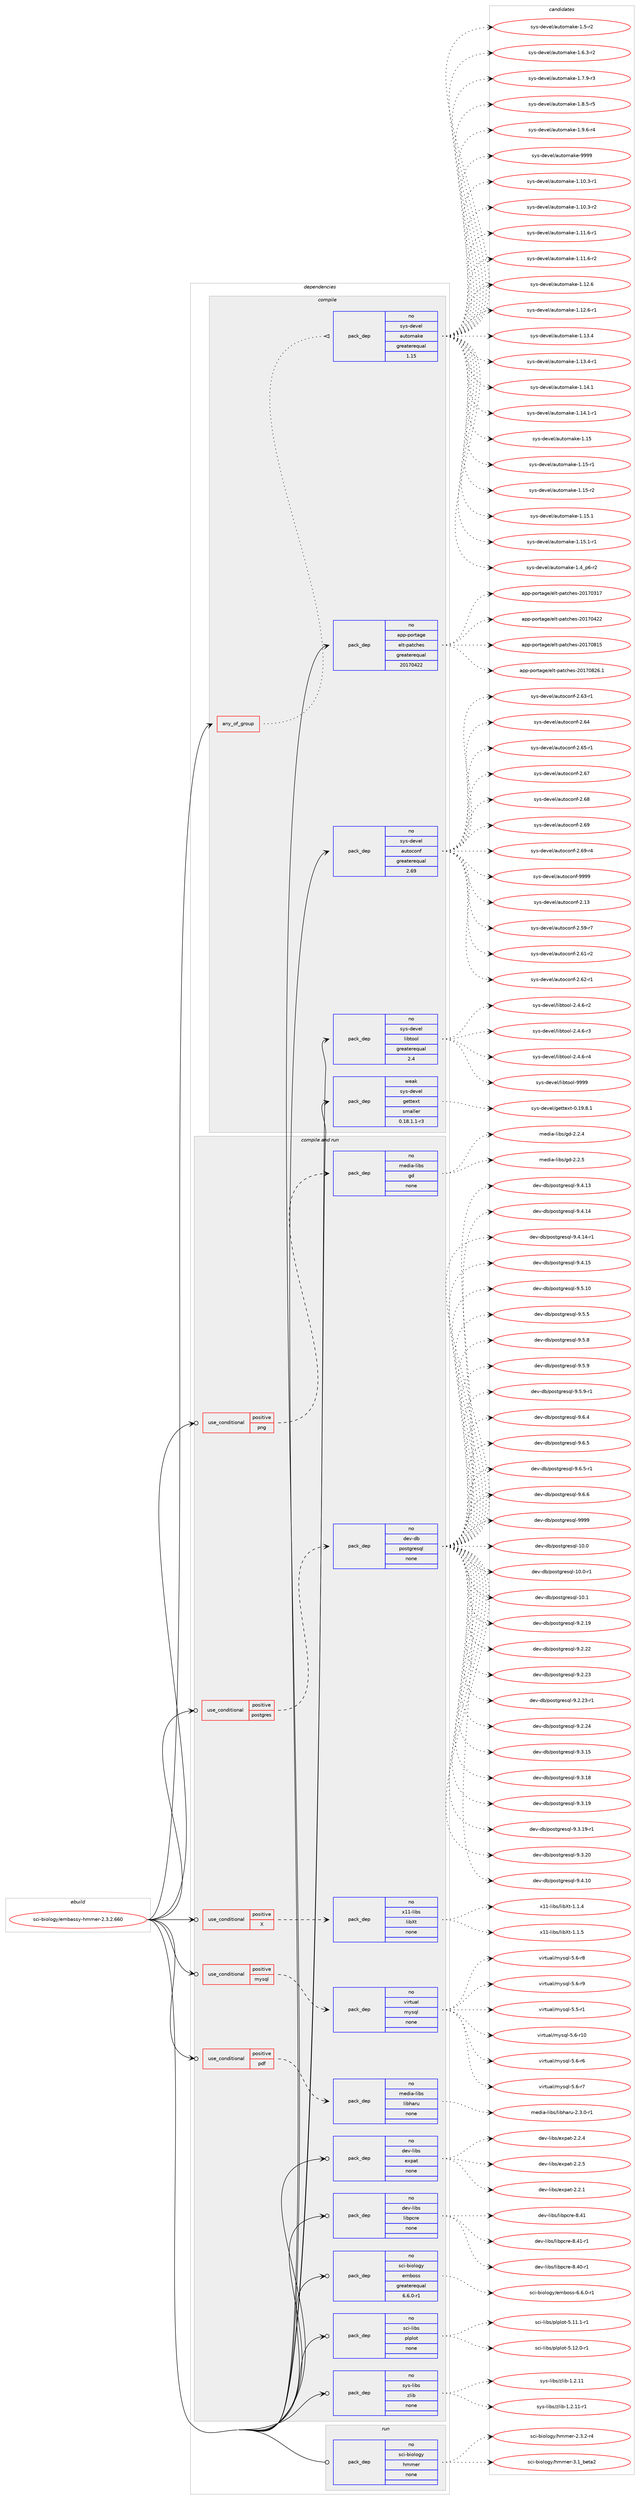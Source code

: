 digraph prolog {

# *************
# Graph options
# *************

newrank=true;
concentrate=true;
compound=true;
graph [rankdir=LR,fontname=Helvetica,fontsize=10,ranksep=1.5];#, ranksep=2.5, nodesep=0.2];
edge  [arrowhead=vee];
node  [fontname=Helvetica,fontsize=10];

# **********
# The ebuild
# **********

subgraph cluster_leftcol {
color=gray;
rank=same;
label=<<i>ebuild</i>>;
id [label="sci-biology/embassy-hmmer-2.3.2.660", color=red, width=4, href="../sci-biology/embassy-hmmer-2.3.2.660.svg"];
}

# ****************
# The dependencies
# ****************

subgraph cluster_midcol {
color=gray;
label=<<i>dependencies</i>>;
subgraph cluster_compile {
fillcolor="#eeeeee";
style=filled;
label=<<i>compile</i>>;
subgraph any7452 {
dependency444617 [label=<<TABLE BORDER="0" CELLBORDER="1" CELLSPACING="0" CELLPADDING="4"><TR><TD CELLPADDING="10">any_of_group</TD></TR></TABLE>>, shape=none, color=red];subgraph pack327618 {
dependency444618 [label=<<TABLE BORDER="0" CELLBORDER="1" CELLSPACING="0" CELLPADDING="4" WIDTH="220"><TR><TD ROWSPAN="6" CELLPADDING="30">pack_dep</TD></TR><TR><TD WIDTH="110">no</TD></TR><TR><TD>sys-devel</TD></TR><TR><TD>automake</TD></TR><TR><TD>greaterequal</TD></TR><TR><TD>1.15</TD></TR></TABLE>>, shape=none, color=blue];
}
dependency444617:e -> dependency444618:w [weight=20,style="dotted",arrowhead="oinv"];
}
id:e -> dependency444617:w [weight=20,style="solid",arrowhead="vee"];
subgraph pack327619 {
dependency444619 [label=<<TABLE BORDER="0" CELLBORDER="1" CELLSPACING="0" CELLPADDING="4" WIDTH="220"><TR><TD ROWSPAN="6" CELLPADDING="30">pack_dep</TD></TR><TR><TD WIDTH="110">no</TD></TR><TR><TD>app-portage</TD></TR><TR><TD>elt-patches</TD></TR><TR><TD>greaterequal</TD></TR><TR><TD>20170422</TD></TR></TABLE>>, shape=none, color=blue];
}
id:e -> dependency444619:w [weight=20,style="solid",arrowhead="vee"];
subgraph pack327620 {
dependency444620 [label=<<TABLE BORDER="0" CELLBORDER="1" CELLSPACING="0" CELLPADDING="4" WIDTH="220"><TR><TD ROWSPAN="6" CELLPADDING="30">pack_dep</TD></TR><TR><TD WIDTH="110">no</TD></TR><TR><TD>sys-devel</TD></TR><TR><TD>autoconf</TD></TR><TR><TD>greaterequal</TD></TR><TR><TD>2.69</TD></TR></TABLE>>, shape=none, color=blue];
}
id:e -> dependency444620:w [weight=20,style="solid",arrowhead="vee"];
subgraph pack327621 {
dependency444621 [label=<<TABLE BORDER="0" CELLBORDER="1" CELLSPACING="0" CELLPADDING="4" WIDTH="220"><TR><TD ROWSPAN="6" CELLPADDING="30">pack_dep</TD></TR><TR><TD WIDTH="110">no</TD></TR><TR><TD>sys-devel</TD></TR><TR><TD>libtool</TD></TR><TR><TD>greaterequal</TD></TR><TR><TD>2.4</TD></TR></TABLE>>, shape=none, color=blue];
}
id:e -> dependency444621:w [weight=20,style="solid",arrowhead="vee"];
subgraph pack327622 {
dependency444622 [label=<<TABLE BORDER="0" CELLBORDER="1" CELLSPACING="0" CELLPADDING="4" WIDTH="220"><TR><TD ROWSPAN="6" CELLPADDING="30">pack_dep</TD></TR><TR><TD WIDTH="110">weak</TD></TR><TR><TD>sys-devel</TD></TR><TR><TD>gettext</TD></TR><TR><TD>smaller</TD></TR><TR><TD>0.18.1.1-r3</TD></TR></TABLE>>, shape=none, color=blue];
}
id:e -> dependency444622:w [weight=20,style="solid",arrowhead="vee"];
}
subgraph cluster_compileandrun {
fillcolor="#eeeeee";
style=filled;
label=<<i>compile and run</i>>;
subgraph cond109305 {
dependency444623 [label=<<TABLE BORDER="0" CELLBORDER="1" CELLSPACING="0" CELLPADDING="4"><TR><TD ROWSPAN="3" CELLPADDING="10">use_conditional</TD></TR><TR><TD>positive</TD></TR><TR><TD>X</TD></TR></TABLE>>, shape=none, color=red];
subgraph pack327623 {
dependency444624 [label=<<TABLE BORDER="0" CELLBORDER="1" CELLSPACING="0" CELLPADDING="4" WIDTH="220"><TR><TD ROWSPAN="6" CELLPADDING="30">pack_dep</TD></TR><TR><TD WIDTH="110">no</TD></TR><TR><TD>x11-libs</TD></TR><TR><TD>libXt</TD></TR><TR><TD>none</TD></TR><TR><TD></TD></TR></TABLE>>, shape=none, color=blue];
}
dependency444623:e -> dependency444624:w [weight=20,style="dashed",arrowhead="vee"];
}
id:e -> dependency444623:w [weight=20,style="solid",arrowhead="odotvee"];
subgraph cond109306 {
dependency444625 [label=<<TABLE BORDER="0" CELLBORDER="1" CELLSPACING="0" CELLPADDING="4"><TR><TD ROWSPAN="3" CELLPADDING="10">use_conditional</TD></TR><TR><TD>positive</TD></TR><TR><TD>mysql</TD></TR></TABLE>>, shape=none, color=red];
subgraph pack327624 {
dependency444626 [label=<<TABLE BORDER="0" CELLBORDER="1" CELLSPACING="0" CELLPADDING="4" WIDTH="220"><TR><TD ROWSPAN="6" CELLPADDING="30">pack_dep</TD></TR><TR><TD WIDTH="110">no</TD></TR><TR><TD>virtual</TD></TR><TR><TD>mysql</TD></TR><TR><TD>none</TD></TR><TR><TD></TD></TR></TABLE>>, shape=none, color=blue];
}
dependency444625:e -> dependency444626:w [weight=20,style="dashed",arrowhead="vee"];
}
id:e -> dependency444625:w [weight=20,style="solid",arrowhead="odotvee"];
subgraph cond109307 {
dependency444627 [label=<<TABLE BORDER="0" CELLBORDER="1" CELLSPACING="0" CELLPADDING="4"><TR><TD ROWSPAN="3" CELLPADDING="10">use_conditional</TD></TR><TR><TD>positive</TD></TR><TR><TD>pdf</TD></TR></TABLE>>, shape=none, color=red];
subgraph pack327625 {
dependency444628 [label=<<TABLE BORDER="0" CELLBORDER="1" CELLSPACING="0" CELLPADDING="4" WIDTH="220"><TR><TD ROWSPAN="6" CELLPADDING="30">pack_dep</TD></TR><TR><TD WIDTH="110">no</TD></TR><TR><TD>media-libs</TD></TR><TR><TD>libharu</TD></TR><TR><TD>none</TD></TR><TR><TD></TD></TR></TABLE>>, shape=none, color=blue];
}
dependency444627:e -> dependency444628:w [weight=20,style="dashed",arrowhead="vee"];
}
id:e -> dependency444627:w [weight=20,style="solid",arrowhead="odotvee"];
subgraph cond109308 {
dependency444629 [label=<<TABLE BORDER="0" CELLBORDER="1" CELLSPACING="0" CELLPADDING="4"><TR><TD ROWSPAN="3" CELLPADDING="10">use_conditional</TD></TR><TR><TD>positive</TD></TR><TR><TD>png</TD></TR></TABLE>>, shape=none, color=red];
subgraph pack327626 {
dependency444630 [label=<<TABLE BORDER="0" CELLBORDER="1" CELLSPACING="0" CELLPADDING="4" WIDTH="220"><TR><TD ROWSPAN="6" CELLPADDING="30">pack_dep</TD></TR><TR><TD WIDTH="110">no</TD></TR><TR><TD>media-libs</TD></TR><TR><TD>gd</TD></TR><TR><TD>none</TD></TR><TR><TD></TD></TR></TABLE>>, shape=none, color=blue];
}
dependency444629:e -> dependency444630:w [weight=20,style="dashed",arrowhead="vee"];
}
id:e -> dependency444629:w [weight=20,style="solid",arrowhead="odotvee"];
subgraph cond109309 {
dependency444631 [label=<<TABLE BORDER="0" CELLBORDER="1" CELLSPACING="0" CELLPADDING="4"><TR><TD ROWSPAN="3" CELLPADDING="10">use_conditional</TD></TR><TR><TD>positive</TD></TR><TR><TD>postgres</TD></TR></TABLE>>, shape=none, color=red];
subgraph pack327627 {
dependency444632 [label=<<TABLE BORDER="0" CELLBORDER="1" CELLSPACING="0" CELLPADDING="4" WIDTH="220"><TR><TD ROWSPAN="6" CELLPADDING="30">pack_dep</TD></TR><TR><TD WIDTH="110">no</TD></TR><TR><TD>dev-db</TD></TR><TR><TD>postgresql</TD></TR><TR><TD>none</TD></TR><TR><TD></TD></TR></TABLE>>, shape=none, color=blue];
}
dependency444631:e -> dependency444632:w [weight=20,style="dashed",arrowhead="vee"];
}
id:e -> dependency444631:w [weight=20,style="solid",arrowhead="odotvee"];
subgraph pack327628 {
dependency444633 [label=<<TABLE BORDER="0" CELLBORDER="1" CELLSPACING="0" CELLPADDING="4" WIDTH="220"><TR><TD ROWSPAN="6" CELLPADDING="30">pack_dep</TD></TR><TR><TD WIDTH="110">no</TD></TR><TR><TD>dev-libs</TD></TR><TR><TD>expat</TD></TR><TR><TD>none</TD></TR><TR><TD></TD></TR></TABLE>>, shape=none, color=blue];
}
id:e -> dependency444633:w [weight=20,style="solid",arrowhead="odotvee"];
subgraph pack327629 {
dependency444634 [label=<<TABLE BORDER="0" CELLBORDER="1" CELLSPACING="0" CELLPADDING="4" WIDTH="220"><TR><TD ROWSPAN="6" CELLPADDING="30">pack_dep</TD></TR><TR><TD WIDTH="110">no</TD></TR><TR><TD>dev-libs</TD></TR><TR><TD>libpcre</TD></TR><TR><TD>none</TD></TR><TR><TD></TD></TR></TABLE>>, shape=none, color=blue];
}
id:e -> dependency444634:w [weight=20,style="solid",arrowhead="odotvee"];
subgraph pack327630 {
dependency444635 [label=<<TABLE BORDER="0" CELLBORDER="1" CELLSPACING="0" CELLPADDING="4" WIDTH="220"><TR><TD ROWSPAN="6" CELLPADDING="30">pack_dep</TD></TR><TR><TD WIDTH="110">no</TD></TR><TR><TD>sci-biology</TD></TR><TR><TD>emboss</TD></TR><TR><TD>greaterequal</TD></TR><TR><TD>6.6.0-r1</TD></TR></TABLE>>, shape=none, color=blue];
}
id:e -> dependency444635:w [weight=20,style="solid",arrowhead="odotvee"];
subgraph pack327631 {
dependency444636 [label=<<TABLE BORDER="0" CELLBORDER="1" CELLSPACING="0" CELLPADDING="4" WIDTH="220"><TR><TD ROWSPAN="6" CELLPADDING="30">pack_dep</TD></TR><TR><TD WIDTH="110">no</TD></TR><TR><TD>sci-libs</TD></TR><TR><TD>plplot</TD></TR><TR><TD>none</TD></TR><TR><TD></TD></TR></TABLE>>, shape=none, color=blue];
}
id:e -> dependency444636:w [weight=20,style="solid",arrowhead="odotvee"];
subgraph pack327632 {
dependency444637 [label=<<TABLE BORDER="0" CELLBORDER="1" CELLSPACING="0" CELLPADDING="4" WIDTH="220"><TR><TD ROWSPAN="6" CELLPADDING="30">pack_dep</TD></TR><TR><TD WIDTH="110">no</TD></TR><TR><TD>sys-libs</TD></TR><TR><TD>zlib</TD></TR><TR><TD>none</TD></TR><TR><TD></TD></TR></TABLE>>, shape=none, color=blue];
}
id:e -> dependency444637:w [weight=20,style="solid",arrowhead="odotvee"];
}
subgraph cluster_run {
fillcolor="#eeeeee";
style=filled;
label=<<i>run</i>>;
subgraph pack327633 {
dependency444638 [label=<<TABLE BORDER="0" CELLBORDER="1" CELLSPACING="0" CELLPADDING="4" WIDTH="220"><TR><TD ROWSPAN="6" CELLPADDING="30">pack_dep</TD></TR><TR><TD WIDTH="110">no</TD></TR><TR><TD>sci-biology</TD></TR><TR><TD>hmmer</TD></TR><TR><TD>none</TD></TR><TR><TD></TD></TR></TABLE>>, shape=none, color=blue];
}
id:e -> dependency444638:w [weight=20,style="solid",arrowhead="odot"];
}
}

# **************
# The candidates
# **************

subgraph cluster_choices {
rank=same;
color=gray;
label=<<i>candidates</i>>;

subgraph choice327618 {
color=black;
nodesep=1;
choice11512111545100101118101108479711711611110997107101454946494846514511449 [label="sys-devel/automake-1.10.3-r1", color=red, width=4,href="../sys-devel/automake-1.10.3-r1.svg"];
choice11512111545100101118101108479711711611110997107101454946494846514511450 [label="sys-devel/automake-1.10.3-r2", color=red, width=4,href="../sys-devel/automake-1.10.3-r2.svg"];
choice11512111545100101118101108479711711611110997107101454946494946544511449 [label="sys-devel/automake-1.11.6-r1", color=red, width=4,href="../sys-devel/automake-1.11.6-r1.svg"];
choice11512111545100101118101108479711711611110997107101454946494946544511450 [label="sys-devel/automake-1.11.6-r2", color=red, width=4,href="../sys-devel/automake-1.11.6-r2.svg"];
choice1151211154510010111810110847971171161111099710710145494649504654 [label="sys-devel/automake-1.12.6", color=red, width=4,href="../sys-devel/automake-1.12.6.svg"];
choice11512111545100101118101108479711711611110997107101454946495046544511449 [label="sys-devel/automake-1.12.6-r1", color=red, width=4,href="../sys-devel/automake-1.12.6-r1.svg"];
choice1151211154510010111810110847971171161111099710710145494649514652 [label="sys-devel/automake-1.13.4", color=red, width=4,href="../sys-devel/automake-1.13.4.svg"];
choice11512111545100101118101108479711711611110997107101454946495146524511449 [label="sys-devel/automake-1.13.4-r1", color=red, width=4,href="../sys-devel/automake-1.13.4-r1.svg"];
choice1151211154510010111810110847971171161111099710710145494649524649 [label="sys-devel/automake-1.14.1", color=red, width=4,href="../sys-devel/automake-1.14.1.svg"];
choice11512111545100101118101108479711711611110997107101454946495246494511449 [label="sys-devel/automake-1.14.1-r1", color=red, width=4,href="../sys-devel/automake-1.14.1-r1.svg"];
choice115121115451001011181011084797117116111109971071014549464953 [label="sys-devel/automake-1.15", color=red, width=4,href="../sys-devel/automake-1.15.svg"];
choice1151211154510010111810110847971171161111099710710145494649534511449 [label="sys-devel/automake-1.15-r1", color=red, width=4,href="../sys-devel/automake-1.15-r1.svg"];
choice1151211154510010111810110847971171161111099710710145494649534511450 [label="sys-devel/automake-1.15-r2", color=red, width=4,href="../sys-devel/automake-1.15-r2.svg"];
choice1151211154510010111810110847971171161111099710710145494649534649 [label="sys-devel/automake-1.15.1", color=red, width=4,href="../sys-devel/automake-1.15.1.svg"];
choice11512111545100101118101108479711711611110997107101454946495346494511449 [label="sys-devel/automake-1.15.1-r1", color=red, width=4,href="../sys-devel/automake-1.15.1-r1.svg"];
choice115121115451001011181011084797117116111109971071014549465295112544511450 [label="sys-devel/automake-1.4_p6-r2", color=red, width=4,href="../sys-devel/automake-1.4_p6-r2.svg"];
choice11512111545100101118101108479711711611110997107101454946534511450 [label="sys-devel/automake-1.5-r2", color=red, width=4,href="../sys-devel/automake-1.5-r2.svg"];
choice115121115451001011181011084797117116111109971071014549465446514511450 [label="sys-devel/automake-1.6.3-r2", color=red, width=4,href="../sys-devel/automake-1.6.3-r2.svg"];
choice115121115451001011181011084797117116111109971071014549465546574511451 [label="sys-devel/automake-1.7.9-r3", color=red, width=4,href="../sys-devel/automake-1.7.9-r3.svg"];
choice115121115451001011181011084797117116111109971071014549465646534511453 [label="sys-devel/automake-1.8.5-r5", color=red, width=4,href="../sys-devel/automake-1.8.5-r5.svg"];
choice115121115451001011181011084797117116111109971071014549465746544511452 [label="sys-devel/automake-1.9.6-r4", color=red, width=4,href="../sys-devel/automake-1.9.6-r4.svg"];
choice115121115451001011181011084797117116111109971071014557575757 [label="sys-devel/automake-9999", color=red, width=4,href="../sys-devel/automake-9999.svg"];
dependency444618:e -> choice11512111545100101118101108479711711611110997107101454946494846514511449:w [style=dotted,weight="100"];
dependency444618:e -> choice11512111545100101118101108479711711611110997107101454946494846514511450:w [style=dotted,weight="100"];
dependency444618:e -> choice11512111545100101118101108479711711611110997107101454946494946544511449:w [style=dotted,weight="100"];
dependency444618:e -> choice11512111545100101118101108479711711611110997107101454946494946544511450:w [style=dotted,weight="100"];
dependency444618:e -> choice1151211154510010111810110847971171161111099710710145494649504654:w [style=dotted,weight="100"];
dependency444618:e -> choice11512111545100101118101108479711711611110997107101454946495046544511449:w [style=dotted,weight="100"];
dependency444618:e -> choice1151211154510010111810110847971171161111099710710145494649514652:w [style=dotted,weight="100"];
dependency444618:e -> choice11512111545100101118101108479711711611110997107101454946495146524511449:w [style=dotted,weight="100"];
dependency444618:e -> choice1151211154510010111810110847971171161111099710710145494649524649:w [style=dotted,weight="100"];
dependency444618:e -> choice11512111545100101118101108479711711611110997107101454946495246494511449:w [style=dotted,weight="100"];
dependency444618:e -> choice115121115451001011181011084797117116111109971071014549464953:w [style=dotted,weight="100"];
dependency444618:e -> choice1151211154510010111810110847971171161111099710710145494649534511449:w [style=dotted,weight="100"];
dependency444618:e -> choice1151211154510010111810110847971171161111099710710145494649534511450:w [style=dotted,weight="100"];
dependency444618:e -> choice1151211154510010111810110847971171161111099710710145494649534649:w [style=dotted,weight="100"];
dependency444618:e -> choice11512111545100101118101108479711711611110997107101454946495346494511449:w [style=dotted,weight="100"];
dependency444618:e -> choice115121115451001011181011084797117116111109971071014549465295112544511450:w [style=dotted,weight="100"];
dependency444618:e -> choice11512111545100101118101108479711711611110997107101454946534511450:w [style=dotted,weight="100"];
dependency444618:e -> choice115121115451001011181011084797117116111109971071014549465446514511450:w [style=dotted,weight="100"];
dependency444618:e -> choice115121115451001011181011084797117116111109971071014549465546574511451:w [style=dotted,weight="100"];
dependency444618:e -> choice115121115451001011181011084797117116111109971071014549465646534511453:w [style=dotted,weight="100"];
dependency444618:e -> choice115121115451001011181011084797117116111109971071014549465746544511452:w [style=dotted,weight="100"];
dependency444618:e -> choice115121115451001011181011084797117116111109971071014557575757:w [style=dotted,weight="100"];
}
subgraph choice327619 {
color=black;
nodesep=1;
choice97112112451121111141169710310147101108116451129711699104101115455048495548514955 [label="app-portage/elt-patches-20170317", color=red, width=4,href="../app-portage/elt-patches-20170317.svg"];
choice97112112451121111141169710310147101108116451129711699104101115455048495548525050 [label="app-portage/elt-patches-20170422", color=red, width=4,href="../app-portage/elt-patches-20170422.svg"];
choice97112112451121111141169710310147101108116451129711699104101115455048495548564953 [label="app-portage/elt-patches-20170815", color=red, width=4,href="../app-portage/elt-patches-20170815.svg"];
choice971121124511211111411697103101471011081164511297116991041011154550484955485650544649 [label="app-portage/elt-patches-20170826.1", color=red, width=4,href="../app-portage/elt-patches-20170826.1.svg"];
dependency444619:e -> choice97112112451121111141169710310147101108116451129711699104101115455048495548514955:w [style=dotted,weight="100"];
dependency444619:e -> choice97112112451121111141169710310147101108116451129711699104101115455048495548525050:w [style=dotted,weight="100"];
dependency444619:e -> choice97112112451121111141169710310147101108116451129711699104101115455048495548564953:w [style=dotted,weight="100"];
dependency444619:e -> choice971121124511211111411697103101471011081164511297116991041011154550484955485650544649:w [style=dotted,weight="100"];
}
subgraph choice327620 {
color=black;
nodesep=1;
choice115121115451001011181011084797117116111991111101024550464951 [label="sys-devel/autoconf-2.13", color=red, width=4,href="../sys-devel/autoconf-2.13.svg"];
choice1151211154510010111810110847971171161119911111010245504653574511455 [label="sys-devel/autoconf-2.59-r7", color=red, width=4,href="../sys-devel/autoconf-2.59-r7.svg"];
choice1151211154510010111810110847971171161119911111010245504654494511450 [label="sys-devel/autoconf-2.61-r2", color=red, width=4,href="../sys-devel/autoconf-2.61-r2.svg"];
choice1151211154510010111810110847971171161119911111010245504654504511449 [label="sys-devel/autoconf-2.62-r1", color=red, width=4,href="../sys-devel/autoconf-2.62-r1.svg"];
choice1151211154510010111810110847971171161119911111010245504654514511449 [label="sys-devel/autoconf-2.63-r1", color=red, width=4,href="../sys-devel/autoconf-2.63-r1.svg"];
choice115121115451001011181011084797117116111991111101024550465452 [label="sys-devel/autoconf-2.64", color=red, width=4,href="../sys-devel/autoconf-2.64.svg"];
choice1151211154510010111810110847971171161119911111010245504654534511449 [label="sys-devel/autoconf-2.65-r1", color=red, width=4,href="../sys-devel/autoconf-2.65-r1.svg"];
choice115121115451001011181011084797117116111991111101024550465455 [label="sys-devel/autoconf-2.67", color=red, width=4,href="../sys-devel/autoconf-2.67.svg"];
choice115121115451001011181011084797117116111991111101024550465456 [label="sys-devel/autoconf-2.68", color=red, width=4,href="../sys-devel/autoconf-2.68.svg"];
choice115121115451001011181011084797117116111991111101024550465457 [label="sys-devel/autoconf-2.69", color=red, width=4,href="../sys-devel/autoconf-2.69.svg"];
choice1151211154510010111810110847971171161119911111010245504654574511452 [label="sys-devel/autoconf-2.69-r4", color=red, width=4,href="../sys-devel/autoconf-2.69-r4.svg"];
choice115121115451001011181011084797117116111991111101024557575757 [label="sys-devel/autoconf-9999", color=red, width=4,href="../sys-devel/autoconf-9999.svg"];
dependency444620:e -> choice115121115451001011181011084797117116111991111101024550464951:w [style=dotted,weight="100"];
dependency444620:e -> choice1151211154510010111810110847971171161119911111010245504653574511455:w [style=dotted,weight="100"];
dependency444620:e -> choice1151211154510010111810110847971171161119911111010245504654494511450:w [style=dotted,weight="100"];
dependency444620:e -> choice1151211154510010111810110847971171161119911111010245504654504511449:w [style=dotted,weight="100"];
dependency444620:e -> choice1151211154510010111810110847971171161119911111010245504654514511449:w [style=dotted,weight="100"];
dependency444620:e -> choice115121115451001011181011084797117116111991111101024550465452:w [style=dotted,weight="100"];
dependency444620:e -> choice1151211154510010111810110847971171161119911111010245504654534511449:w [style=dotted,weight="100"];
dependency444620:e -> choice115121115451001011181011084797117116111991111101024550465455:w [style=dotted,weight="100"];
dependency444620:e -> choice115121115451001011181011084797117116111991111101024550465456:w [style=dotted,weight="100"];
dependency444620:e -> choice115121115451001011181011084797117116111991111101024550465457:w [style=dotted,weight="100"];
dependency444620:e -> choice1151211154510010111810110847971171161119911111010245504654574511452:w [style=dotted,weight="100"];
dependency444620:e -> choice115121115451001011181011084797117116111991111101024557575757:w [style=dotted,weight="100"];
}
subgraph choice327621 {
color=black;
nodesep=1;
choice1151211154510010111810110847108105981161111111084550465246544511450 [label="sys-devel/libtool-2.4.6-r2", color=red, width=4,href="../sys-devel/libtool-2.4.6-r2.svg"];
choice1151211154510010111810110847108105981161111111084550465246544511451 [label="sys-devel/libtool-2.4.6-r3", color=red, width=4,href="../sys-devel/libtool-2.4.6-r3.svg"];
choice1151211154510010111810110847108105981161111111084550465246544511452 [label="sys-devel/libtool-2.4.6-r4", color=red, width=4,href="../sys-devel/libtool-2.4.6-r4.svg"];
choice1151211154510010111810110847108105981161111111084557575757 [label="sys-devel/libtool-9999", color=red, width=4,href="../sys-devel/libtool-9999.svg"];
dependency444621:e -> choice1151211154510010111810110847108105981161111111084550465246544511450:w [style=dotted,weight="100"];
dependency444621:e -> choice1151211154510010111810110847108105981161111111084550465246544511451:w [style=dotted,weight="100"];
dependency444621:e -> choice1151211154510010111810110847108105981161111111084550465246544511452:w [style=dotted,weight="100"];
dependency444621:e -> choice1151211154510010111810110847108105981161111111084557575757:w [style=dotted,weight="100"];
}
subgraph choice327622 {
color=black;
nodesep=1;
choice1151211154510010111810110847103101116116101120116454846495746564649 [label="sys-devel/gettext-0.19.8.1", color=red, width=4,href="../sys-devel/gettext-0.19.8.1.svg"];
dependency444622:e -> choice1151211154510010111810110847103101116116101120116454846495746564649:w [style=dotted,weight="100"];
}
subgraph choice327623 {
color=black;
nodesep=1;
choice12049494510810598115471081059888116454946494652 [label="x11-libs/libXt-1.1.4", color=red, width=4,href="../x11-libs/libXt-1.1.4.svg"];
choice12049494510810598115471081059888116454946494653 [label="x11-libs/libXt-1.1.5", color=red, width=4,href="../x11-libs/libXt-1.1.5.svg"];
dependency444624:e -> choice12049494510810598115471081059888116454946494652:w [style=dotted,weight="100"];
dependency444624:e -> choice12049494510810598115471081059888116454946494653:w [style=dotted,weight="100"];
}
subgraph choice327624 {
color=black;
nodesep=1;
choice1181051141161179710847109121115113108455346534511449 [label="virtual/mysql-5.5-r1", color=red, width=4,href="../virtual/mysql-5.5-r1.svg"];
choice118105114116117971084710912111511310845534654451144948 [label="virtual/mysql-5.6-r10", color=red, width=4,href="../virtual/mysql-5.6-r10.svg"];
choice1181051141161179710847109121115113108455346544511454 [label="virtual/mysql-5.6-r6", color=red, width=4,href="../virtual/mysql-5.6-r6.svg"];
choice1181051141161179710847109121115113108455346544511455 [label="virtual/mysql-5.6-r7", color=red, width=4,href="../virtual/mysql-5.6-r7.svg"];
choice1181051141161179710847109121115113108455346544511456 [label="virtual/mysql-5.6-r8", color=red, width=4,href="../virtual/mysql-5.6-r8.svg"];
choice1181051141161179710847109121115113108455346544511457 [label="virtual/mysql-5.6-r9", color=red, width=4,href="../virtual/mysql-5.6-r9.svg"];
dependency444626:e -> choice1181051141161179710847109121115113108455346534511449:w [style=dotted,weight="100"];
dependency444626:e -> choice118105114116117971084710912111511310845534654451144948:w [style=dotted,weight="100"];
dependency444626:e -> choice1181051141161179710847109121115113108455346544511454:w [style=dotted,weight="100"];
dependency444626:e -> choice1181051141161179710847109121115113108455346544511455:w [style=dotted,weight="100"];
dependency444626:e -> choice1181051141161179710847109121115113108455346544511456:w [style=dotted,weight="100"];
dependency444626:e -> choice1181051141161179710847109121115113108455346544511457:w [style=dotted,weight="100"];
}
subgraph choice327625 {
color=black;
nodesep=1;
choice1091011001059745108105981154710810598104971141174550465146484511449 [label="media-libs/libharu-2.3.0-r1", color=red, width=4,href="../media-libs/libharu-2.3.0-r1.svg"];
dependency444628:e -> choice1091011001059745108105981154710810598104971141174550465146484511449:w [style=dotted,weight="100"];
}
subgraph choice327626 {
color=black;
nodesep=1;
choice10910110010597451081059811547103100455046504652 [label="media-libs/gd-2.2.4", color=red, width=4,href="../media-libs/gd-2.2.4.svg"];
choice10910110010597451081059811547103100455046504653 [label="media-libs/gd-2.2.5", color=red, width=4,href="../media-libs/gd-2.2.5.svg"];
dependency444630:e -> choice10910110010597451081059811547103100455046504652:w [style=dotted,weight="100"];
dependency444630:e -> choice10910110010597451081059811547103100455046504653:w [style=dotted,weight="100"];
}
subgraph choice327627 {
color=black;
nodesep=1;
choice1001011184510098471121111151161031141011151131084549484648 [label="dev-db/postgresql-10.0", color=red, width=4,href="../dev-db/postgresql-10.0.svg"];
choice10010111845100984711211111511610311410111511310845494846484511449 [label="dev-db/postgresql-10.0-r1", color=red, width=4,href="../dev-db/postgresql-10.0-r1.svg"];
choice1001011184510098471121111151161031141011151131084549484649 [label="dev-db/postgresql-10.1", color=red, width=4,href="../dev-db/postgresql-10.1.svg"];
choice10010111845100984711211111511610311410111511310845574650464957 [label="dev-db/postgresql-9.2.19", color=red, width=4,href="../dev-db/postgresql-9.2.19.svg"];
choice10010111845100984711211111511610311410111511310845574650465050 [label="dev-db/postgresql-9.2.22", color=red, width=4,href="../dev-db/postgresql-9.2.22.svg"];
choice10010111845100984711211111511610311410111511310845574650465051 [label="dev-db/postgresql-9.2.23", color=red, width=4,href="../dev-db/postgresql-9.2.23.svg"];
choice100101118451009847112111115116103114101115113108455746504650514511449 [label="dev-db/postgresql-9.2.23-r1", color=red, width=4,href="../dev-db/postgresql-9.2.23-r1.svg"];
choice10010111845100984711211111511610311410111511310845574650465052 [label="dev-db/postgresql-9.2.24", color=red, width=4,href="../dev-db/postgresql-9.2.24.svg"];
choice10010111845100984711211111511610311410111511310845574651464953 [label="dev-db/postgresql-9.3.15", color=red, width=4,href="../dev-db/postgresql-9.3.15.svg"];
choice10010111845100984711211111511610311410111511310845574651464956 [label="dev-db/postgresql-9.3.18", color=red, width=4,href="../dev-db/postgresql-9.3.18.svg"];
choice10010111845100984711211111511610311410111511310845574651464957 [label="dev-db/postgresql-9.3.19", color=red, width=4,href="../dev-db/postgresql-9.3.19.svg"];
choice100101118451009847112111115116103114101115113108455746514649574511449 [label="dev-db/postgresql-9.3.19-r1", color=red, width=4,href="../dev-db/postgresql-9.3.19-r1.svg"];
choice10010111845100984711211111511610311410111511310845574651465048 [label="dev-db/postgresql-9.3.20", color=red, width=4,href="../dev-db/postgresql-9.3.20.svg"];
choice10010111845100984711211111511610311410111511310845574652464948 [label="dev-db/postgresql-9.4.10", color=red, width=4,href="../dev-db/postgresql-9.4.10.svg"];
choice10010111845100984711211111511610311410111511310845574652464951 [label="dev-db/postgresql-9.4.13", color=red, width=4,href="../dev-db/postgresql-9.4.13.svg"];
choice10010111845100984711211111511610311410111511310845574652464952 [label="dev-db/postgresql-9.4.14", color=red, width=4,href="../dev-db/postgresql-9.4.14.svg"];
choice100101118451009847112111115116103114101115113108455746524649524511449 [label="dev-db/postgresql-9.4.14-r1", color=red, width=4,href="../dev-db/postgresql-9.4.14-r1.svg"];
choice10010111845100984711211111511610311410111511310845574652464953 [label="dev-db/postgresql-9.4.15", color=red, width=4,href="../dev-db/postgresql-9.4.15.svg"];
choice10010111845100984711211111511610311410111511310845574653464948 [label="dev-db/postgresql-9.5.10", color=red, width=4,href="../dev-db/postgresql-9.5.10.svg"];
choice100101118451009847112111115116103114101115113108455746534653 [label="dev-db/postgresql-9.5.5", color=red, width=4,href="../dev-db/postgresql-9.5.5.svg"];
choice100101118451009847112111115116103114101115113108455746534656 [label="dev-db/postgresql-9.5.8", color=red, width=4,href="../dev-db/postgresql-9.5.8.svg"];
choice100101118451009847112111115116103114101115113108455746534657 [label="dev-db/postgresql-9.5.9", color=red, width=4,href="../dev-db/postgresql-9.5.9.svg"];
choice1001011184510098471121111151161031141011151131084557465346574511449 [label="dev-db/postgresql-9.5.9-r1", color=red, width=4,href="../dev-db/postgresql-9.5.9-r1.svg"];
choice100101118451009847112111115116103114101115113108455746544652 [label="dev-db/postgresql-9.6.4", color=red, width=4,href="../dev-db/postgresql-9.6.4.svg"];
choice100101118451009847112111115116103114101115113108455746544653 [label="dev-db/postgresql-9.6.5", color=red, width=4,href="../dev-db/postgresql-9.6.5.svg"];
choice1001011184510098471121111151161031141011151131084557465446534511449 [label="dev-db/postgresql-9.6.5-r1", color=red, width=4,href="../dev-db/postgresql-9.6.5-r1.svg"];
choice100101118451009847112111115116103114101115113108455746544654 [label="dev-db/postgresql-9.6.6", color=red, width=4,href="../dev-db/postgresql-9.6.6.svg"];
choice1001011184510098471121111151161031141011151131084557575757 [label="dev-db/postgresql-9999", color=red, width=4,href="../dev-db/postgresql-9999.svg"];
dependency444632:e -> choice1001011184510098471121111151161031141011151131084549484648:w [style=dotted,weight="100"];
dependency444632:e -> choice10010111845100984711211111511610311410111511310845494846484511449:w [style=dotted,weight="100"];
dependency444632:e -> choice1001011184510098471121111151161031141011151131084549484649:w [style=dotted,weight="100"];
dependency444632:e -> choice10010111845100984711211111511610311410111511310845574650464957:w [style=dotted,weight="100"];
dependency444632:e -> choice10010111845100984711211111511610311410111511310845574650465050:w [style=dotted,weight="100"];
dependency444632:e -> choice10010111845100984711211111511610311410111511310845574650465051:w [style=dotted,weight="100"];
dependency444632:e -> choice100101118451009847112111115116103114101115113108455746504650514511449:w [style=dotted,weight="100"];
dependency444632:e -> choice10010111845100984711211111511610311410111511310845574650465052:w [style=dotted,weight="100"];
dependency444632:e -> choice10010111845100984711211111511610311410111511310845574651464953:w [style=dotted,weight="100"];
dependency444632:e -> choice10010111845100984711211111511610311410111511310845574651464956:w [style=dotted,weight="100"];
dependency444632:e -> choice10010111845100984711211111511610311410111511310845574651464957:w [style=dotted,weight="100"];
dependency444632:e -> choice100101118451009847112111115116103114101115113108455746514649574511449:w [style=dotted,weight="100"];
dependency444632:e -> choice10010111845100984711211111511610311410111511310845574651465048:w [style=dotted,weight="100"];
dependency444632:e -> choice10010111845100984711211111511610311410111511310845574652464948:w [style=dotted,weight="100"];
dependency444632:e -> choice10010111845100984711211111511610311410111511310845574652464951:w [style=dotted,weight="100"];
dependency444632:e -> choice10010111845100984711211111511610311410111511310845574652464952:w [style=dotted,weight="100"];
dependency444632:e -> choice100101118451009847112111115116103114101115113108455746524649524511449:w [style=dotted,weight="100"];
dependency444632:e -> choice10010111845100984711211111511610311410111511310845574652464953:w [style=dotted,weight="100"];
dependency444632:e -> choice10010111845100984711211111511610311410111511310845574653464948:w [style=dotted,weight="100"];
dependency444632:e -> choice100101118451009847112111115116103114101115113108455746534653:w [style=dotted,weight="100"];
dependency444632:e -> choice100101118451009847112111115116103114101115113108455746534656:w [style=dotted,weight="100"];
dependency444632:e -> choice100101118451009847112111115116103114101115113108455746534657:w [style=dotted,weight="100"];
dependency444632:e -> choice1001011184510098471121111151161031141011151131084557465346574511449:w [style=dotted,weight="100"];
dependency444632:e -> choice100101118451009847112111115116103114101115113108455746544652:w [style=dotted,weight="100"];
dependency444632:e -> choice100101118451009847112111115116103114101115113108455746544653:w [style=dotted,weight="100"];
dependency444632:e -> choice1001011184510098471121111151161031141011151131084557465446534511449:w [style=dotted,weight="100"];
dependency444632:e -> choice100101118451009847112111115116103114101115113108455746544654:w [style=dotted,weight="100"];
dependency444632:e -> choice1001011184510098471121111151161031141011151131084557575757:w [style=dotted,weight="100"];
}
subgraph choice327628 {
color=black;
nodesep=1;
choice10010111845108105981154710112011297116455046504649 [label="dev-libs/expat-2.2.1", color=red, width=4,href="../dev-libs/expat-2.2.1.svg"];
choice10010111845108105981154710112011297116455046504652 [label="dev-libs/expat-2.2.4", color=red, width=4,href="../dev-libs/expat-2.2.4.svg"];
choice10010111845108105981154710112011297116455046504653 [label="dev-libs/expat-2.2.5", color=red, width=4,href="../dev-libs/expat-2.2.5.svg"];
dependency444633:e -> choice10010111845108105981154710112011297116455046504649:w [style=dotted,weight="100"];
dependency444633:e -> choice10010111845108105981154710112011297116455046504652:w [style=dotted,weight="100"];
dependency444633:e -> choice10010111845108105981154710112011297116455046504653:w [style=dotted,weight="100"];
}
subgraph choice327629 {
color=black;
nodesep=1;
choice100101118451081059811547108105981129911410145564652484511449 [label="dev-libs/libpcre-8.40-r1", color=red, width=4,href="../dev-libs/libpcre-8.40-r1.svg"];
choice10010111845108105981154710810598112991141014556465249 [label="dev-libs/libpcre-8.41", color=red, width=4,href="../dev-libs/libpcre-8.41.svg"];
choice100101118451081059811547108105981129911410145564652494511449 [label="dev-libs/libpcre-8.41-r1", color=red, width=4,href="../dev-libs/libpcre-8.41-r1.svg"];
dependency444634:e -> choice100101118451081059811547108105981129911410145564652484511449:w [style=dotted,weight="100"];
dependency444634:e -> choice10010111845108105981154710810598112991141014556465249:w [style=dotted,weight="100"];
dependency444634:e -> choice100101118451081059811547108105981129911410145564652494511449:w [style=dotted,weight="100"];
}
subgraph choice327630 {
color=black;
nodesep=1;
choice11599105459810511110811110312147101109981111151154554465446484511449 [label="sci-biology/emboss-6.6.0-r1", color=red, width=4,href="../sci-biology/emboss-6.6.0-r1.svg"];
dependency444635:e -> choice11599105459810511110811110312147101109981111151154554465446484511449:w [style=dotted,weight="100"];
}
subgraph choice327631 {
color=black;
nodesep=1;
choice11599105451081059811547112108112108111116455346494946494511449 [label="sci-libs/plplot-5.11.1-r1", color=red, width=4,href="../sci-libs/plplot-5.11.1-r1.svg"];
choice11599105451081059811547112108112108111116455346495046484511449 [label="sci-libs/plplot-5.12.0-r1", color=red, width=4,href="../sci-libs/plplot-5.12.0-r1.svg"];
dependency444636:e -> choice11599105451081059811547112108112108111116455346494946494511449:w [style=dotted,weight="100"];
dependency444636:e -> choice11599105451081059811547112108112108111116455346495046484511449:w [style=dotted,weight="100"];
}
subgraph choice327632 {
color=black;
nodesep=1;
choice1151211154510810598115471221081059845494650464949 [label="sys-libs/zlib-1.2.11", color=red, width=4,href="../sys-libs/zlib-1.2.11.svg"];
choice11512111545108105981154712210810598454946504649494511449 [label="sys-libs/zlib-1.2.11-r1", color=red, width=4,href="../sys-libs/zlib-1.2.11-r1.svg"];
dependency444637:e -> choice1151211154510810598115471221081059845494650464949:w [style=dotted,weight="100"];
dependency444637:e -> choice11512111545108105981154712210810598454946504649494511449:w [style=dotted,weight="100"];
}
subgraph choice327633 {
color=black;
nodesep=1;
choice115991054598105111108111103121471041091091011144550465146504511452 [label="sci-biology/hmmer-2.3.2-r4", color=red, width=4,href="../sci-biology/hmmer-2.3.2-r4.svg"];
choice115991054598105111108111103121471041091091011144551464995981011169750 [label="sci-biology/hmmer-3.1_beta2", color=red, width=4,href="../sci-biology/hmmer-3.1_beta2.svg"];
dependency444638:e -> choice115991054598105111108111103121471041091091011144550465146504511452:w [style=dotted,weight="100"];
dependency444638:e -> choice115991054598105111108111103121471041091091011144551464995981011169750:w [style=dotted,weight="100"];
}
}

}
